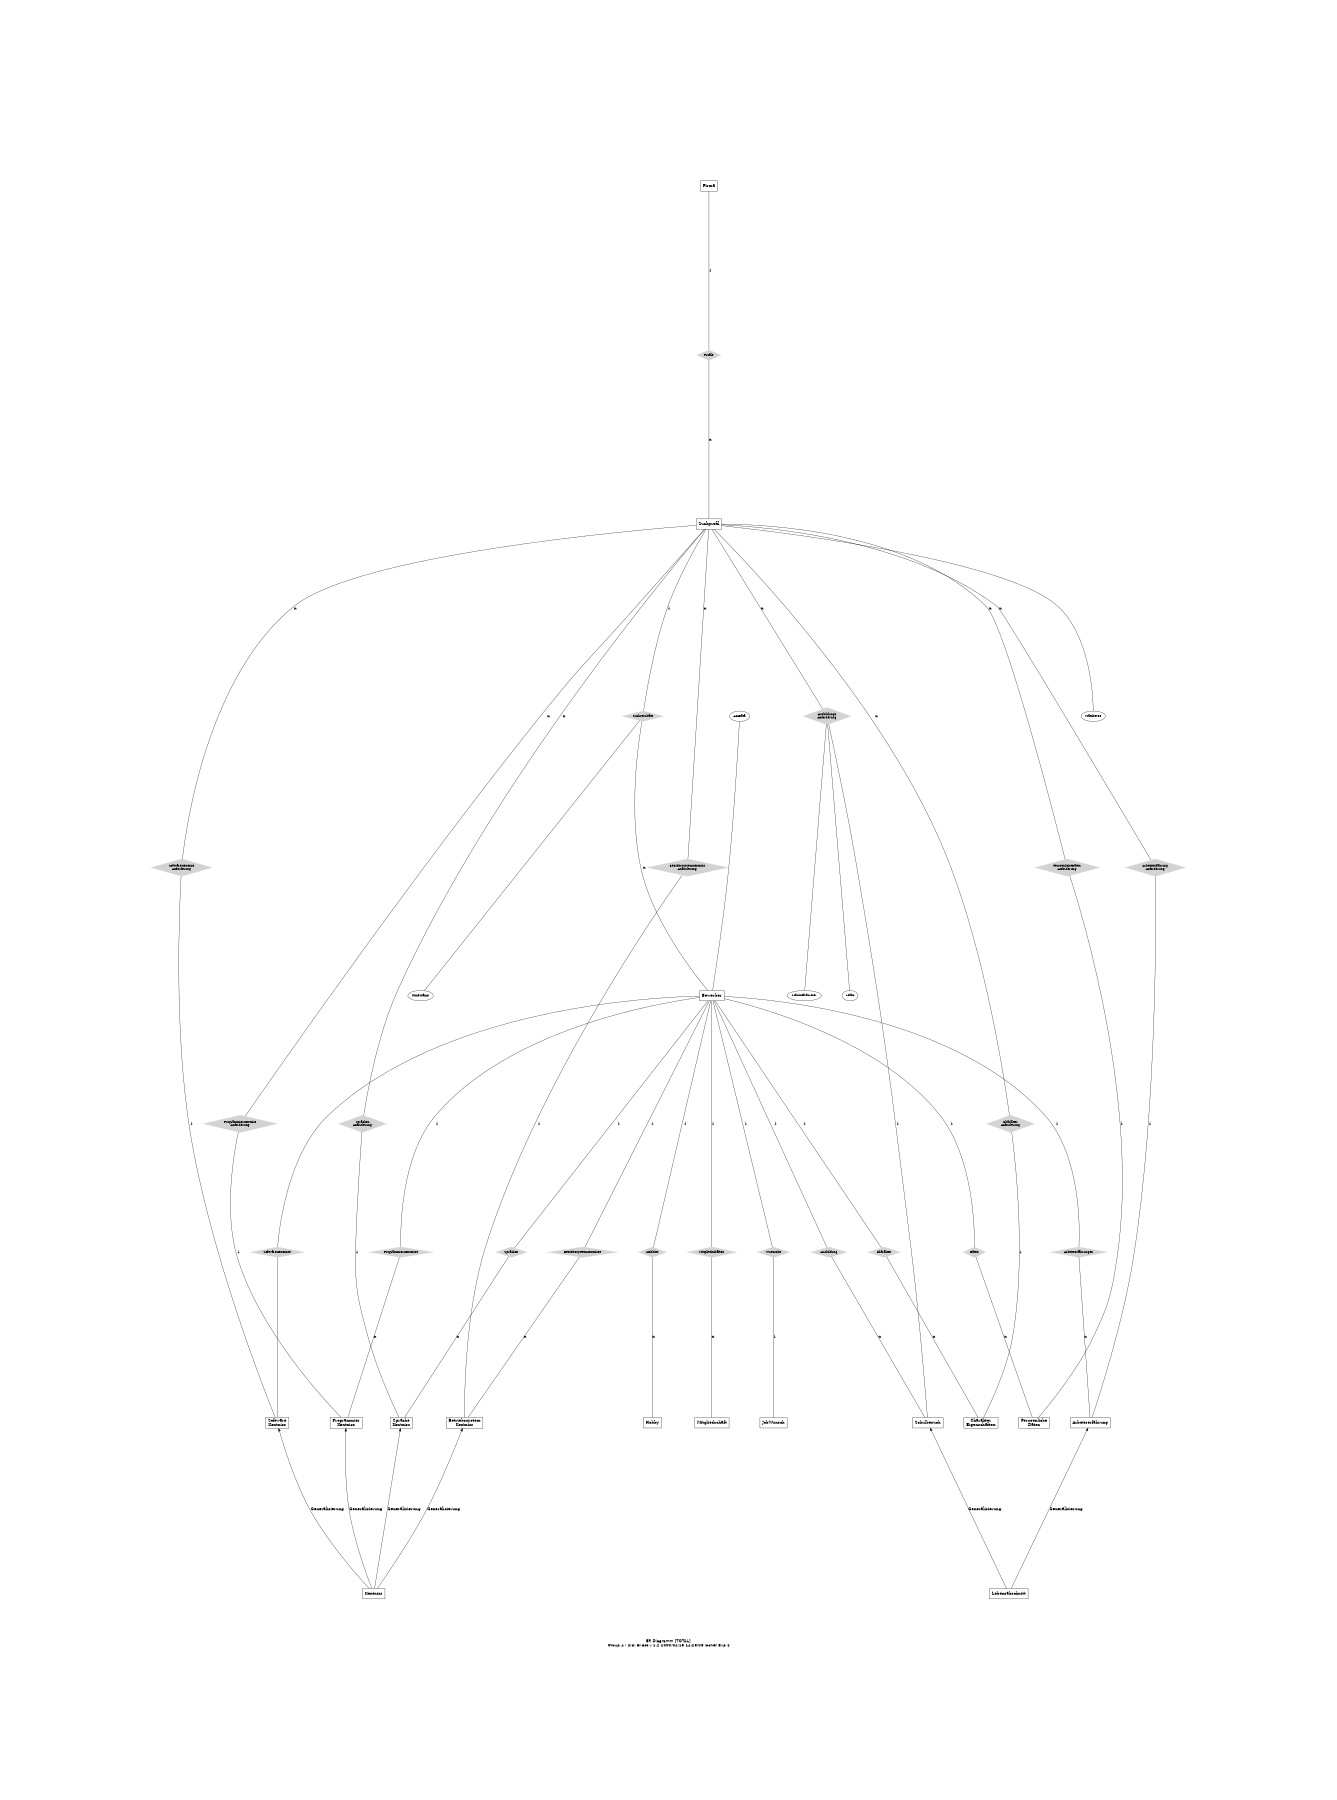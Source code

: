 graph ER {
	fontname= "Helvetica"
	nodesep=1
	size="7,10"
	center=1
	margin=1
	ratio=fill


	// Entities
	node [shape=box, fontsize=14]; 
	Firma;
	Suchprofil;
	Bewerber;

	Lebensabschnitt;
	Schulbesuch;
	Arbeitserfahrung;
	
	Kentniss;
	"Sprache\nKentniss";
	"Software\nKentniss";
	"Programmier\nKentniss";
	"Betriebssystem\nKentniss";

	JobWunsch;
	"Charakter\nEigenschaften";
	Hobby;
	Mitgliedschaft;
	"Persoenliche\nDaten";

	// Relations
	node [shape=diamond,style=filled,color=lightgrey, fontsize=10];

	edge [len=1.8];
		
	Firma -- Profile [label=1]
	Profile -- Suchprofil [label=n];

	Suchprofil -- Suchresultate [label=1];
	Suchresultate -- Bewerber [label=n];

	Bewerber -- "Sprachen" [label=1]
	"Sprachen" -- "Sprache\nKentniss" [label=n];

	Bewerber -- "Ausbildung" [label=1];
	"Ausbildung" -- Schulbesuch [label=n];

	Bewerber -- "Arbeitserfahrungen" [label=1];
	"Arbeitserfahrungen" -- Arbeitserfahrung [label=n];

	Bewerber -- "SoftwareKentnisse" 
	"SoftwareKentnisse" -- "Software\nKentniss";
	Bewerber -- "ProgrammierKentnisse" [label=1]
	"ProgrammierKentnisse" -- "Programmier\nKentniss" [label=n];

	Bewerber -- "BetriebssystemKentnisse" [label=1]
	"BetriebssystemKentnisse" -- "Betriebssystem\nKentniss" [label=n];

	Bewerber -- "Charakter" [label=1]
	"Charakter" -- "Charakter\nEigenschaften" [label=n];

	Bewerber -- "Daten" [label=1]
	"Daten" -- "Persoenliche\nDaten" [label=n];

	Bewerber -- "Hobbies" [label=1];
	"Hobbies" -- "Hobby" [label=n];

	Bewerber -- "Mitgliedschaften" [label=1];
	"Mitgliedschaften" -- "Mitgliedschaft" [label=n];

	Bewerber -- "Wuensche" [label=1];
	"Wuensche" -- "JobWunsch" [label=1];

	
	Suchprofil -- "Sprachen\nAnforderung" [label=n];
	"Sprachen\nAnforderung" -- "Sprache\nKentniss" [label=1];

	Suchprofil -- "Ausbildungs\nAnforderung" [label=n];
	"Ausbildungs\nAnforderung" -- Schulbesuch [label=1];

	Suchprofil -- "Arbeitserfahrung\nAnforderung" [label=n];
	"Arbeitserfahrung\nAnforderung" -- Arbeitserfahrung [label=1];

	Suchprofil -- "SoftwareKentniss\nAnforderung" [label=n];
	"SoftwareKentniss\nAnforderung" -- "Software\nKentniss" [label=1];

	Suchprofil -- "ProgrammierKentniss\nAnforderung" [label=n];
	"ProgrammierKentniss\nAnforderung" -- "Programmier\nKentniss" [label=1];

	Suchprofil -- "BetriebssystemKentniss\nAnforderung" [label=n];
	"BetriebssystemKentniss\nAnforderung" -- "Betriebssystem\nKentniss" [label=1];

	Suchprofil -- "Charakter\nAnforderung" [label=n];
	"Charakter\nAnforderung" -- "Charakter\nEigenschaften" [label=1];

	Suchprofil -- "PersoenlicheDaten\nAnforderung" [label=n];
	"PersoenlicheDaten\nAnforderung" -- "Persoenliche\nDaten" [label=1];

	//Attribute
	
	node [ shape=ellipse,style=solid,color=black, fontsize=10];
	edge [len=1]
	AccData -- Bewerber;
	Suchresultate -- TimeStamp
	
	Suchprofil -- "MatchTree";
	"Ausbildungs\nAnforderung" -- MatchParameter;
	"Ausbildungs\nAnforderung" -- "Leaf#";



	//Generalisierungen
	
	edge [label=Generalisierung, dir=back, len=2]
	
	"Sprache\nKentniss" -- Kentniss;
	"Software\nKentniss" -- Kentniss;
	"Programmier\nKentniss" -- Kentniss;
	"Betriebssystem\nKentniss" -- Kentniss;

	Schulbesuch -- Lebensabschnitt;
	Arbeitserfahrung -- Lebensabschnitt;


	label = "\n\nER Diagramm [TOTAL]\n Group 4 / $Id: er.dot,v 1.2 2000/04/18 14:28:08 locher Exp $"

}
	
	